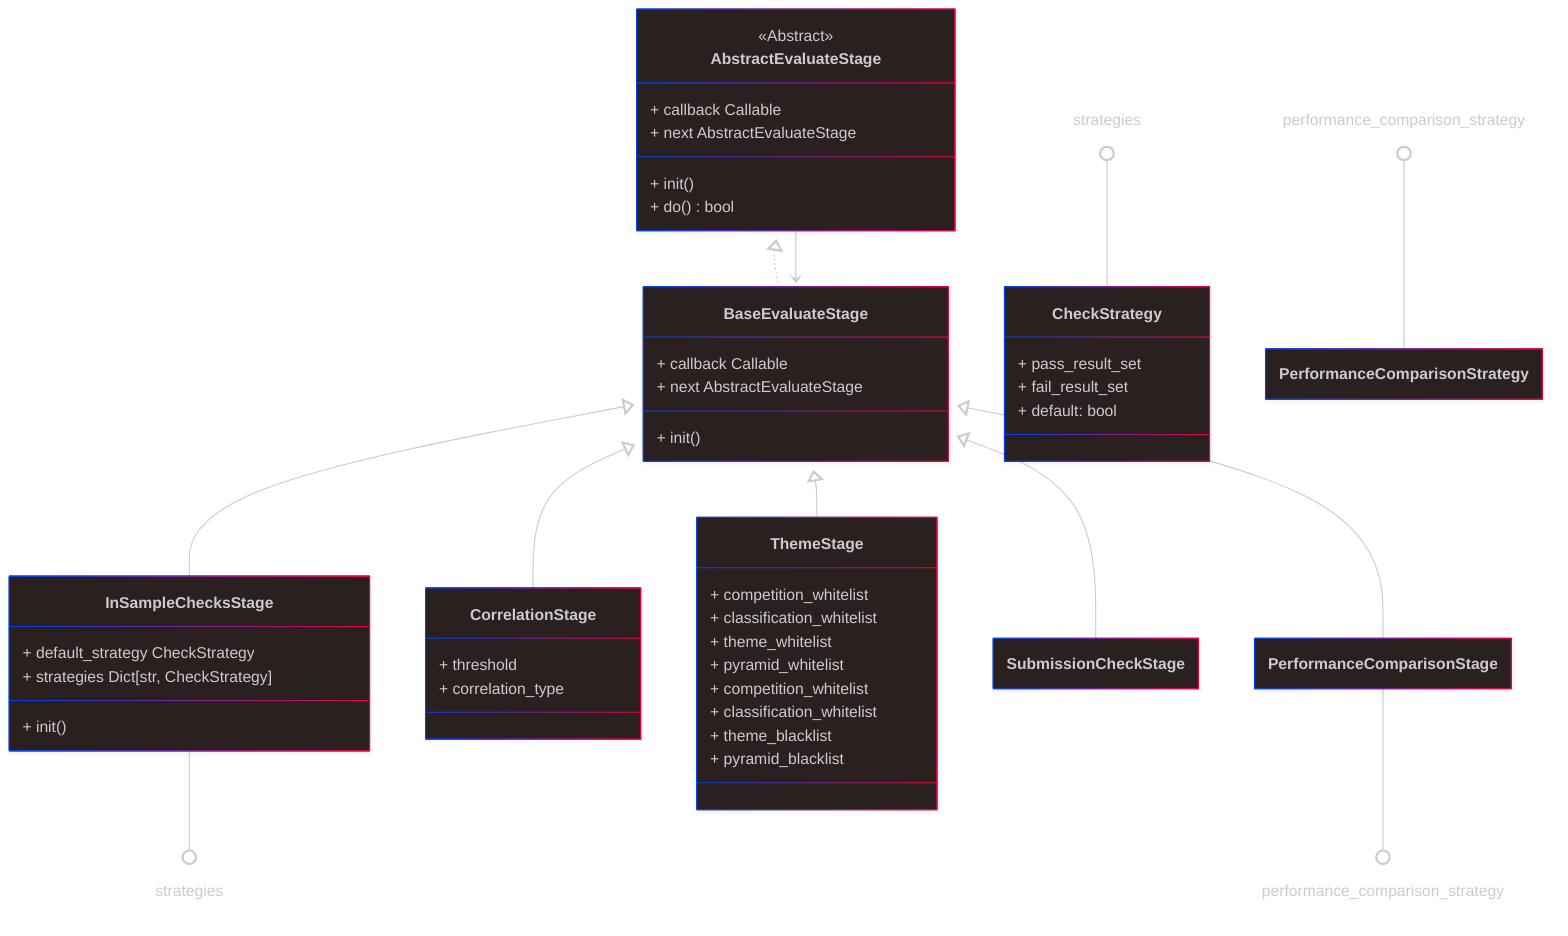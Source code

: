 ---
config:
  theme: neo-dark
  look: neo
  layout: dagre
  class:
    hideEmptyMembersBox: true
---
classDiagram
direction TB
    class AbstractEvaluateStage {
	    + callback Callable
	    + next AbstractEvaluateStage
	    + init()
	    + do() bool
    }
    class BaseEvaluateStage {
	    + callback Callable
	    + next AbstractEvaluateStage
	    + init()
    }
    class CheckStrategy {
	    + pass_result_set
	    + fail_result_set
	    + default: bool
    }
    class InSampleChecksStage {
	    + default_strategy CheckStrategy
	    + strategies Dict[str, CheckStrategy]
	    + init()
    }
    class CorrelationStage {
	    + threshold
	    + correlation_type
    }
    class ThemeStage {
	    + competition_whitelist
	    + classification_whitelist
	    + theme_whitelist
	    + pyramid_whitelist
	    + competition_whitelist
	    + classification_whitelist
	    + theme_blacklist
	    + pyramid_blacklist
    }
    class SubmissionCheckStage {
    }
    class PerformanceComparisonStage {
    }

	<<Abstract>> AbstractEvaluateStage

    AbstractEvaluateStage <|.. BaseEvaluateStage
    BaseEvaluateStage <-- AbstractEvaluateStage
    BaseEvaluateStage <|-- InSampleChecksStage
    InSampleChecksStage --() strategies
    strategies ()-- CheckStrategy
    BaseEvaluateStage <|-- CorrelationStage
    BaseEvaluateStage <|-- ThemeStage
    BaseEvaluateStage <|-- SubmissionCheckStage
    BaseEvaluateStage <|-- PerformanceComparisonStage
    PerformanceComparisonStage --() performance_comparison_strategy
    performance_comparison_strategy ()-- PerformanceComparisonStrategy